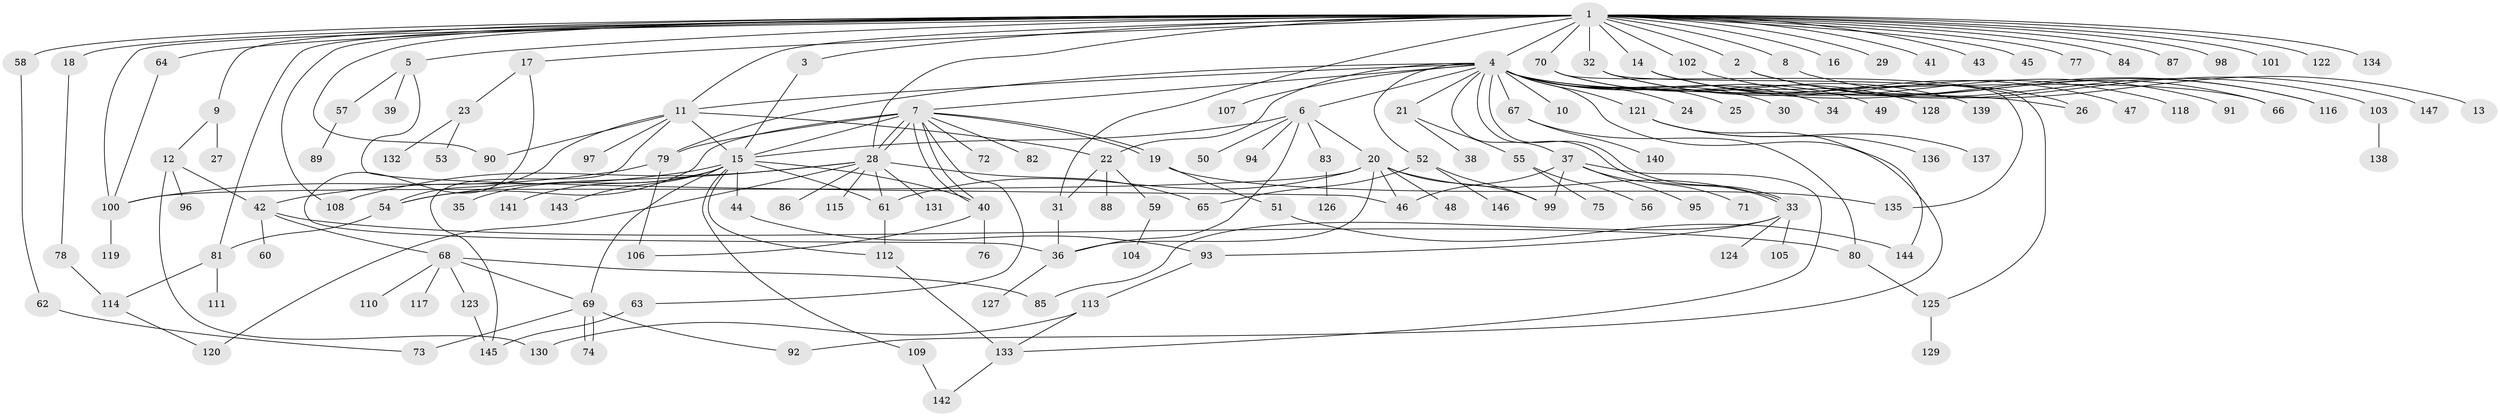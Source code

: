 // Generated by graph-tools (version 1.1) at 2025/47/03/09/25 04:47:18]
// undirected, 147 vertices, 202 edges
graph export_dot {
graph [start="1"]
  node [color=gray90,style=filled];
  1;
  2;
  3;
  4;
  5;
  6;
  7;
  8;
  9;
  10;
  11;
  12;
  13;
  14;
  15;
  16;
  17;
  18;
  19;
  20;
  21;
  22;
  23;
  24;
  25;
  26;
  27;
  28;
  29;
  30;
  31;
  32;
  33;
  34;
  35;
  36;
  37;
  38;
  39;
  40;
  41;
  42;
  43;
  44;
  45;
  46;
  47;
  48;
  49;
  50;
  51;
  52;
  53;
  54;
  55;
  56;
  57;
  58;
  59;
  60;
  61;
  62;
  63;
  64;
  65;
  66;
  67;
  68;
  69;
  70;
  71;
  72;
  73;
  74;
  75;
  76;
  77;
  78;
  79;
  80;
  81;
  82;
  83;
  84;
  85;
  86;
  87;
  88;
  89;
  90;
  91;
  92;
  93;
  94;
  95;
  96;
  97;
  98;
  99;
  100;
  101;
  102;
  103;
  104;
  105;
  106;
  107;
  108;
  109;
  110;
  111;
  112;
  113;
  114;
  115;
  116;
  117;
  118;
  119;
  120;
  121;
  122;
  123;
  124;
  125;
  126;
  127;
  128;
  129;
  130;
  131;
  132;
  133;
  134;
  135;
  136;
  137;
  138;
  139;
  140;
  141;
  142;
  143;
  144;
  145;
  146;
  147;
  1 -- 2;
  1 -- 3;
  1 -- 4;
  1 -- 5;
  1 -- 8;
  1 -- 9;
  1 -- 11;
  1 -- 14;
  1 -- 16;
  1 -- 17;
  1 -- 18;
  1 -- 28;
  1 -- 29;
  1 -- 31;
  1 -- 32;
  1 -- 41;
  1 -- 43;
  1 -- 45;
  1 -- 58;
  1 -- 64;
  1 -- 70;
  1 -- 77;
  1 -- 81;
  1 -- 84;
  1 -- 87;
  1 -- 90;
  1 -- 98;
  1 -- 100;
  1 -- 101;
  1 -- 102;
  1 -- 108;
  1 -- 122;
  1 -- 134;
  2 -- 66;
  2 -- 103;
  2 -- 147;
  3 -- 15;
  4 -- 6;
  4 -- 7;
  4 -- 10;
  4 -- 11;
  4 -- 21;
  4 -- 22;
  4 -- 24;
  4 -- 25;
  4 -- 26;
  4 -- 30;
  4 -- 33;
  4 -- 33;
  4 -- 34;
  4 -- 37;
  4 -- 49;
  4 -- 52;
  4 -- 66;
  4 -- 67;
  4 -- 79;
  4 -- 92;
  4 -- 107;
  4 -- 121;
  5 -- 39;
  5 -- 46;
  5 -- 57;
  6 -- 15;
  6 -- 20;
  6 -- 36;
  6 -- 50;
  6 -- 83;
  6 -- 94;
  7 -- 15;
  7 -- 19;
  7 -- 19;
  7 -- 28;
  7 -- 28;
  7 -- 40;
  7 -- 40;
  7 -- 54;
  7 -- 63;
  7 -- 72;
  7 -- 79;
  7 -- 82;
  8 -- 13;
  9 -- 12;
  9 -- 27;
  11 -- 15;
  11 -- 22;
  11 -- 54;
  11 -- 90;
  11 -- 97;
  11 -- 145;
  12 -- 42;
  12 -- 96;
  12 -- 130;
  14 -- 26;
  14 -- 91;
  14 -- 116;
  15 -- 35;
  15 -- 40;
  15 -- 42;
  15 -- 44;
  15 -- 61;
  15 -- 69;
  15 -- 109;
  15 -- 112;
  15 -- 141;
  15 -- 143;
  17 -- 23;
  17 -- 36;
  18 -- 78;
  19 -- 51;
  19 -- 135;
  20 -- 33;
  20 -- 36;
  20 -- 46;
  20 -- 48;
  20 -- 61;
  20 -- 99;
  20 -- 100;
  21 -- 38;
  21 -- 55;
  22 -- 31;
  22 -- 59;
  22 -- 88;
  23 -- 53;
  23 -- 132;
  28 -- 54;
  28 -- 61;
  28 -- 65;
  28 -- 86;
  28 -- 108;
  28 -- 115;
  28 -- 120;
  28 -- 131;
  31 -- 36;
  32 -- 47;
  32 -- 118;
  32 -- 125;
  33 -- 85;
  33 -- 93;
  33 -- 105;
  33 -- 124;
  36 -- 127;
  37 -- 46;
  37 -- 71;
  37 -- 95;
  37 -- 99;
  37 -- 133;
  40 -- 76;
  40 -- 106;
  42 -- 60;
  42 -- 68;
  42 -- 80;
  44 -- 93;
  51 -- 144;
  52 -- 65;
  52 -- 99;
  52 -- 146;
  54 -- 81;
  55 -- 56;
  55 -- 75;
  57 -- 89;
  58 -- 62;
  59 -- 104;
  61 -- 112;
  62 -- 73;
  63 -- 145;
  64 -- 100;
  67 -- 80;
  67 -- 140;
  68 -- 69;
  68 -- 85;
  68 -- 110;
  68 -- 117;
  68 -- 123;
  69 -- 73;
  69 -- 74;
  69 -- 74;
  69 -- 92;
  70 -- 128;
  70 -- 135;
  70 -- 139;
  78 -- 114;
  79 -- 100;
  79 -- 106;
  80 -- 125;
  81 -- 111;
  81 -- 114;
  83 -- 126;
  93 -- 113;
  100 -- 119;
  102 -- 116;
  103 -- 138;
  109 -- 142;
  112 -- 133;
  113 -- 130;
  113 -- 133;
  114 -- 120;
  121 -- 136;
  121 -- 137;
  121 -- 144;
  123 -- 145;
  125 -- 129;
  133 -- 142;
}

